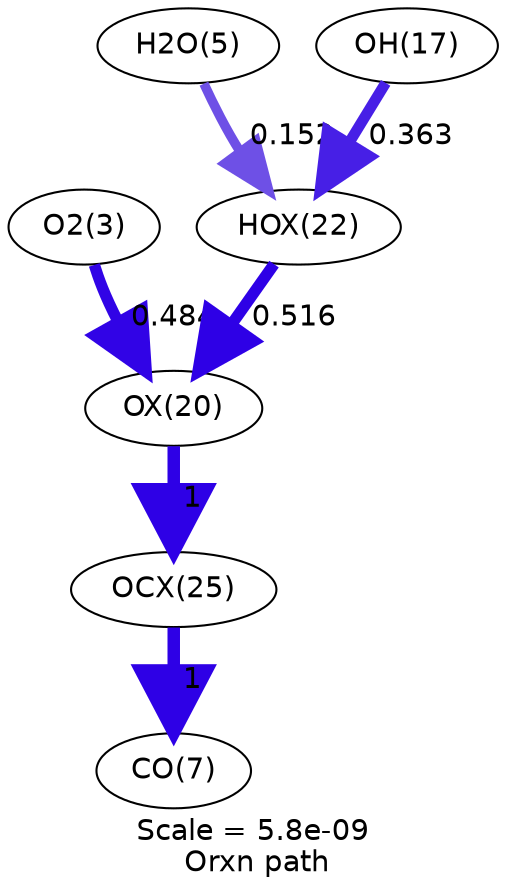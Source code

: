 digraph reaction_paths {
center=1;
s4 -> s24[fontname="Helvetica", penwidth=5.45, arrowsize=2.73, color="0.7, 0.984, 0.9"
, label=" 0.484"];
s26 -> s24[fontname="Helvetica", penwidth=5.5, arrowsize=2.75, color="0.7, 1.02, 0.9"
, label=" 0.516"];
s24 -> s29[fontname="Helvetica", penwidth=6, arrowsize=3, color="0.7, 1.5, 0.9"
, label=" 1"];
s6 -> s26[fontname="Helvetica", penwidth=4.58, arrowsize=2.29, color="0.7, 0.652, 0.9"
, label=" 0.152"];
s18 -> s26[fontname="Helvetica", penwidth=5.23, arrowsize=2.62, color="0.7, 0.863, 0.9"
, label=" 0.363"];
s29 -> s8[fontname="Helvetica", penwidth=6, arrowsize=3, color="0.7, 1.5, 0.9"
, label=" 1"];
s4 [ fontname="Helvetica", label="O2(3)"];
s6 [ fontname="Helvetica", label="H2O(5)"];
s8 [ fontname="Helvetica", label="CO(7)"];
s18 [ fontname="Helvetica", label="OH(17)"];
s24 [ fontname="Helvetica", label="OX(20)"];
s26 [ fontname="Helvetica", label="HOX(22)"];
s29 [ fontname="Helvetica", label="OCX(25)"];
 label = "Scale = 5.8e-09\l Orxn path";
 fontname = "Helvetica";
}
